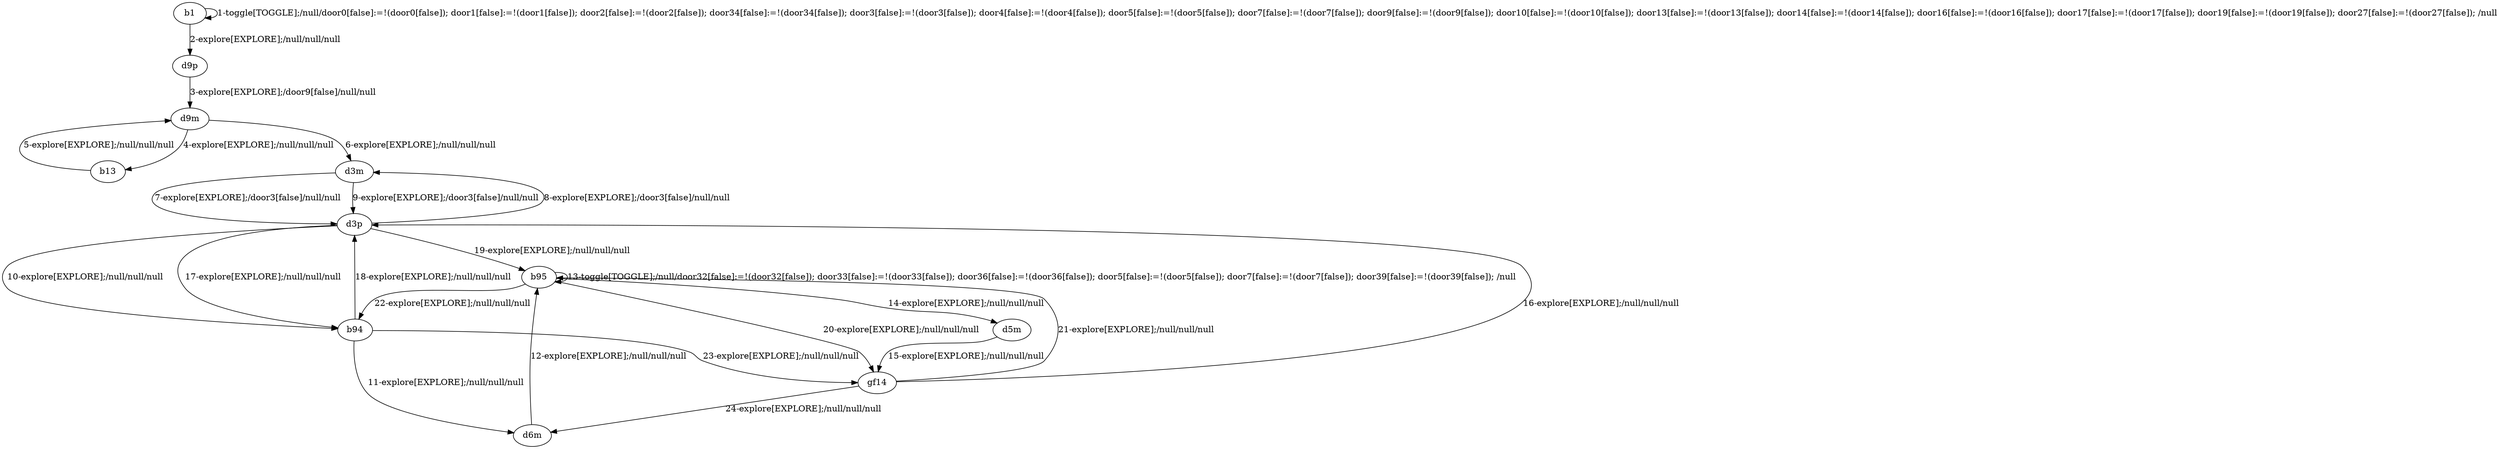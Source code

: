 # Total number of goals covered by this test: 2
# d5m --> gf14
# b95 --> d5m

digraph g {
"b1" -> "b1" [label = "1-toggle[TOGGLE];/null/door0[false]:=!(door0[false]); door1[false]:=!(door1[false]); door2[false]:=!(door2[false]); door34[false]:=!(door34[false]); door3[false]:=!(door3[false]); door4[false]:=!(door4[false]); door5[false]:=!(door5[false]); door7[false]:=!(door7[false]); door9[false]:=!(door9[false]); door10[false]:=!(door10[false]); door13[false]:=!(door13[false]); door14[false]:=!(door14[false]); door16[false]:=!(door16[false]); door17[false]:=!(door17[false]); door19[false]:=!(door19[false]); door27[false]:=!(door27[false]); /null"];
"b1" -> "d9p" [label = "2-explore[EXPLORE];/null/null/null"];
"d9p" -> "d9m" [label = "3-explore[EXPLORE];/door9[false]/null/null"];
"d9m" -> "b13" [label = "4-explore[EXPLORE];/null/null/null"];
"b13" -> "d9m" [label = "5-explore[EXPLORE];/null/null/null"];
"d9m" -> "d3m" [label = "6-explore[EXPLORE];/null/null/null"];
"d3m" -> "d3p" [label = "7-explore[EXPLORE];/door3[false]/null/null"];
"d3p" -> "d3m" [label = "8-explore[EXPLORE];/door3[false]/null/null"];
"d3m" -> "d3p" [label = "9-explore[EXPLORE];/door3[false]/null/null"];
"d3p" -> "b94" [label = "10-explore[EXPLORE];/null/null/null"];
"b94" -> "d6m" [label = "11-explore[EXPLORE];/null/null/null"];
"d6m" -> "b95" [label = "12-explore[EXPLORE];/null/null/null"];
"b95" -> "b95" [label = "13-toggle[TOGGLE];/null/door32[false]:=!(door32[false]); door33[false]:=!(door33[false]); door36[false]:=!(door36[false]); door5[false]:=!(door5[false]); door7[false]:=!(door7[false]); door39[false]:=!(door39[false]); /null"];
"b95" -> "d5m" [label = "14-explore[EXPLORE];/null/null/null"];
"d5m" -> "gf14" [label = "15-explore[EXPLORE];/null/null/null"];
"gf14" -> "d3p" [label = "16-explore[EXPLORE];/null/null/null"];
"d3p" -> "b94" [label = "17-explore[EXPLORE];/null/null/null"];
"b94" -> "d3p" [label = "18-explore[EXPLORE];/null/null/null"];
"d3p" -> "b95" [label = "19-explore[EXPLORE];/null/null/null"];
"b95" -> "gf14" [label = "20-explore[EXPLORE];/null/null/null"];
"gf14" -> "b95" [label = "21-explore[EXPLORE];/null/null/null"];
"b95" -> "b94" [label = "22-explore[EXPLORE];/null/null/null"];
"b94" -> "gf14" [label = "23-explore[EXPLORE];/null/null/null"];
"gf14" -> "d6m" [label = "24-explore[EXPLORE];/null/null/null"];
}